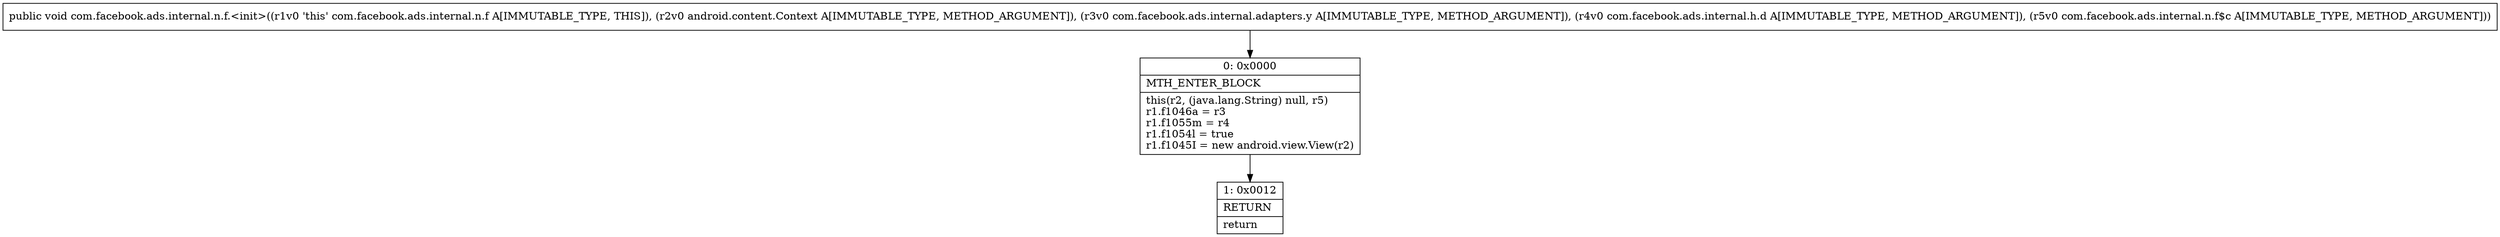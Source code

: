 digraph "CFG forcom.facebook.ads.internal.n.f.\<init\>(Landroid\/content\/Context;Lcom\/facebook\/ads\/internal\/adapters\/y;Lcom\/facebook\/ads\/internal\/h\/d;Lcom\/facebook\/ads\/internal\/n\/f$c;)V" {
Node_0 [shape=record,label="{0\:\ 0x0000|MTH_ENTER_BLOCK\l|this(r2, (java.lang.String) null, r5)\lr1.f1046a = r3\lr1.f1055m = r4\lr1.f1054l = true\lr1.f1045I = new android.view.View(r2)\l}"];
Node_1 [shape=record,label="{1\:\ 0x0012|RETURN\l|return\l}"];
MethodNode[shape=record,label="{public void com.facebook.ads.internal.n.f.\<init\>((r1v0 'this' com.facebook.ads.internal.n.f A[IMMUTABLE_TYPE, THIS]), (r2v0 android.content.Context A[IMMUTABLE_TYPE, METHOD_ARGUMENT]), (r3v0 com.facebook.ads.internal.adapters.y A[IMMUTABLE_TYPE, METHOD_ARGUMENT]), (r4v0 com.facebook.ads.internal.h.d A[IMMUTABLE_TYPE, METHOD_ARGUMENT]), (r5v0 com.facebook.ads.internal.n.f$c A[IMMUTABLE_TYPE, METHOD_ARGUMENT])) }"];
MethodNode -> Node_0;
Node_0 -> Node_1;
}

